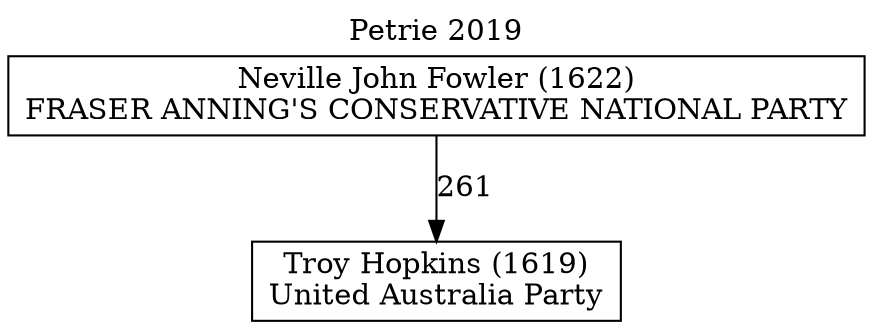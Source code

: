 // House preference flow
digraph "Troy Hopkins (1619)_Petrie_2019" {
	graph [label="Petrie 2019" labelloc=t mclimit=10]
	node [shape=box]
	"Troy Hopkins (1619)" [label="Troy Hopkins (1619)
United Australia Party"]
	"Neville John Fowler (1622)" [label="Neville John Fowler (1622)
FRASER ANNING'S CONSERVATIVE NATIONAL PARTY"]
	"Neville John Fowler (1622)" -> "Troy Hopkins (1619)" [label=261]
}
